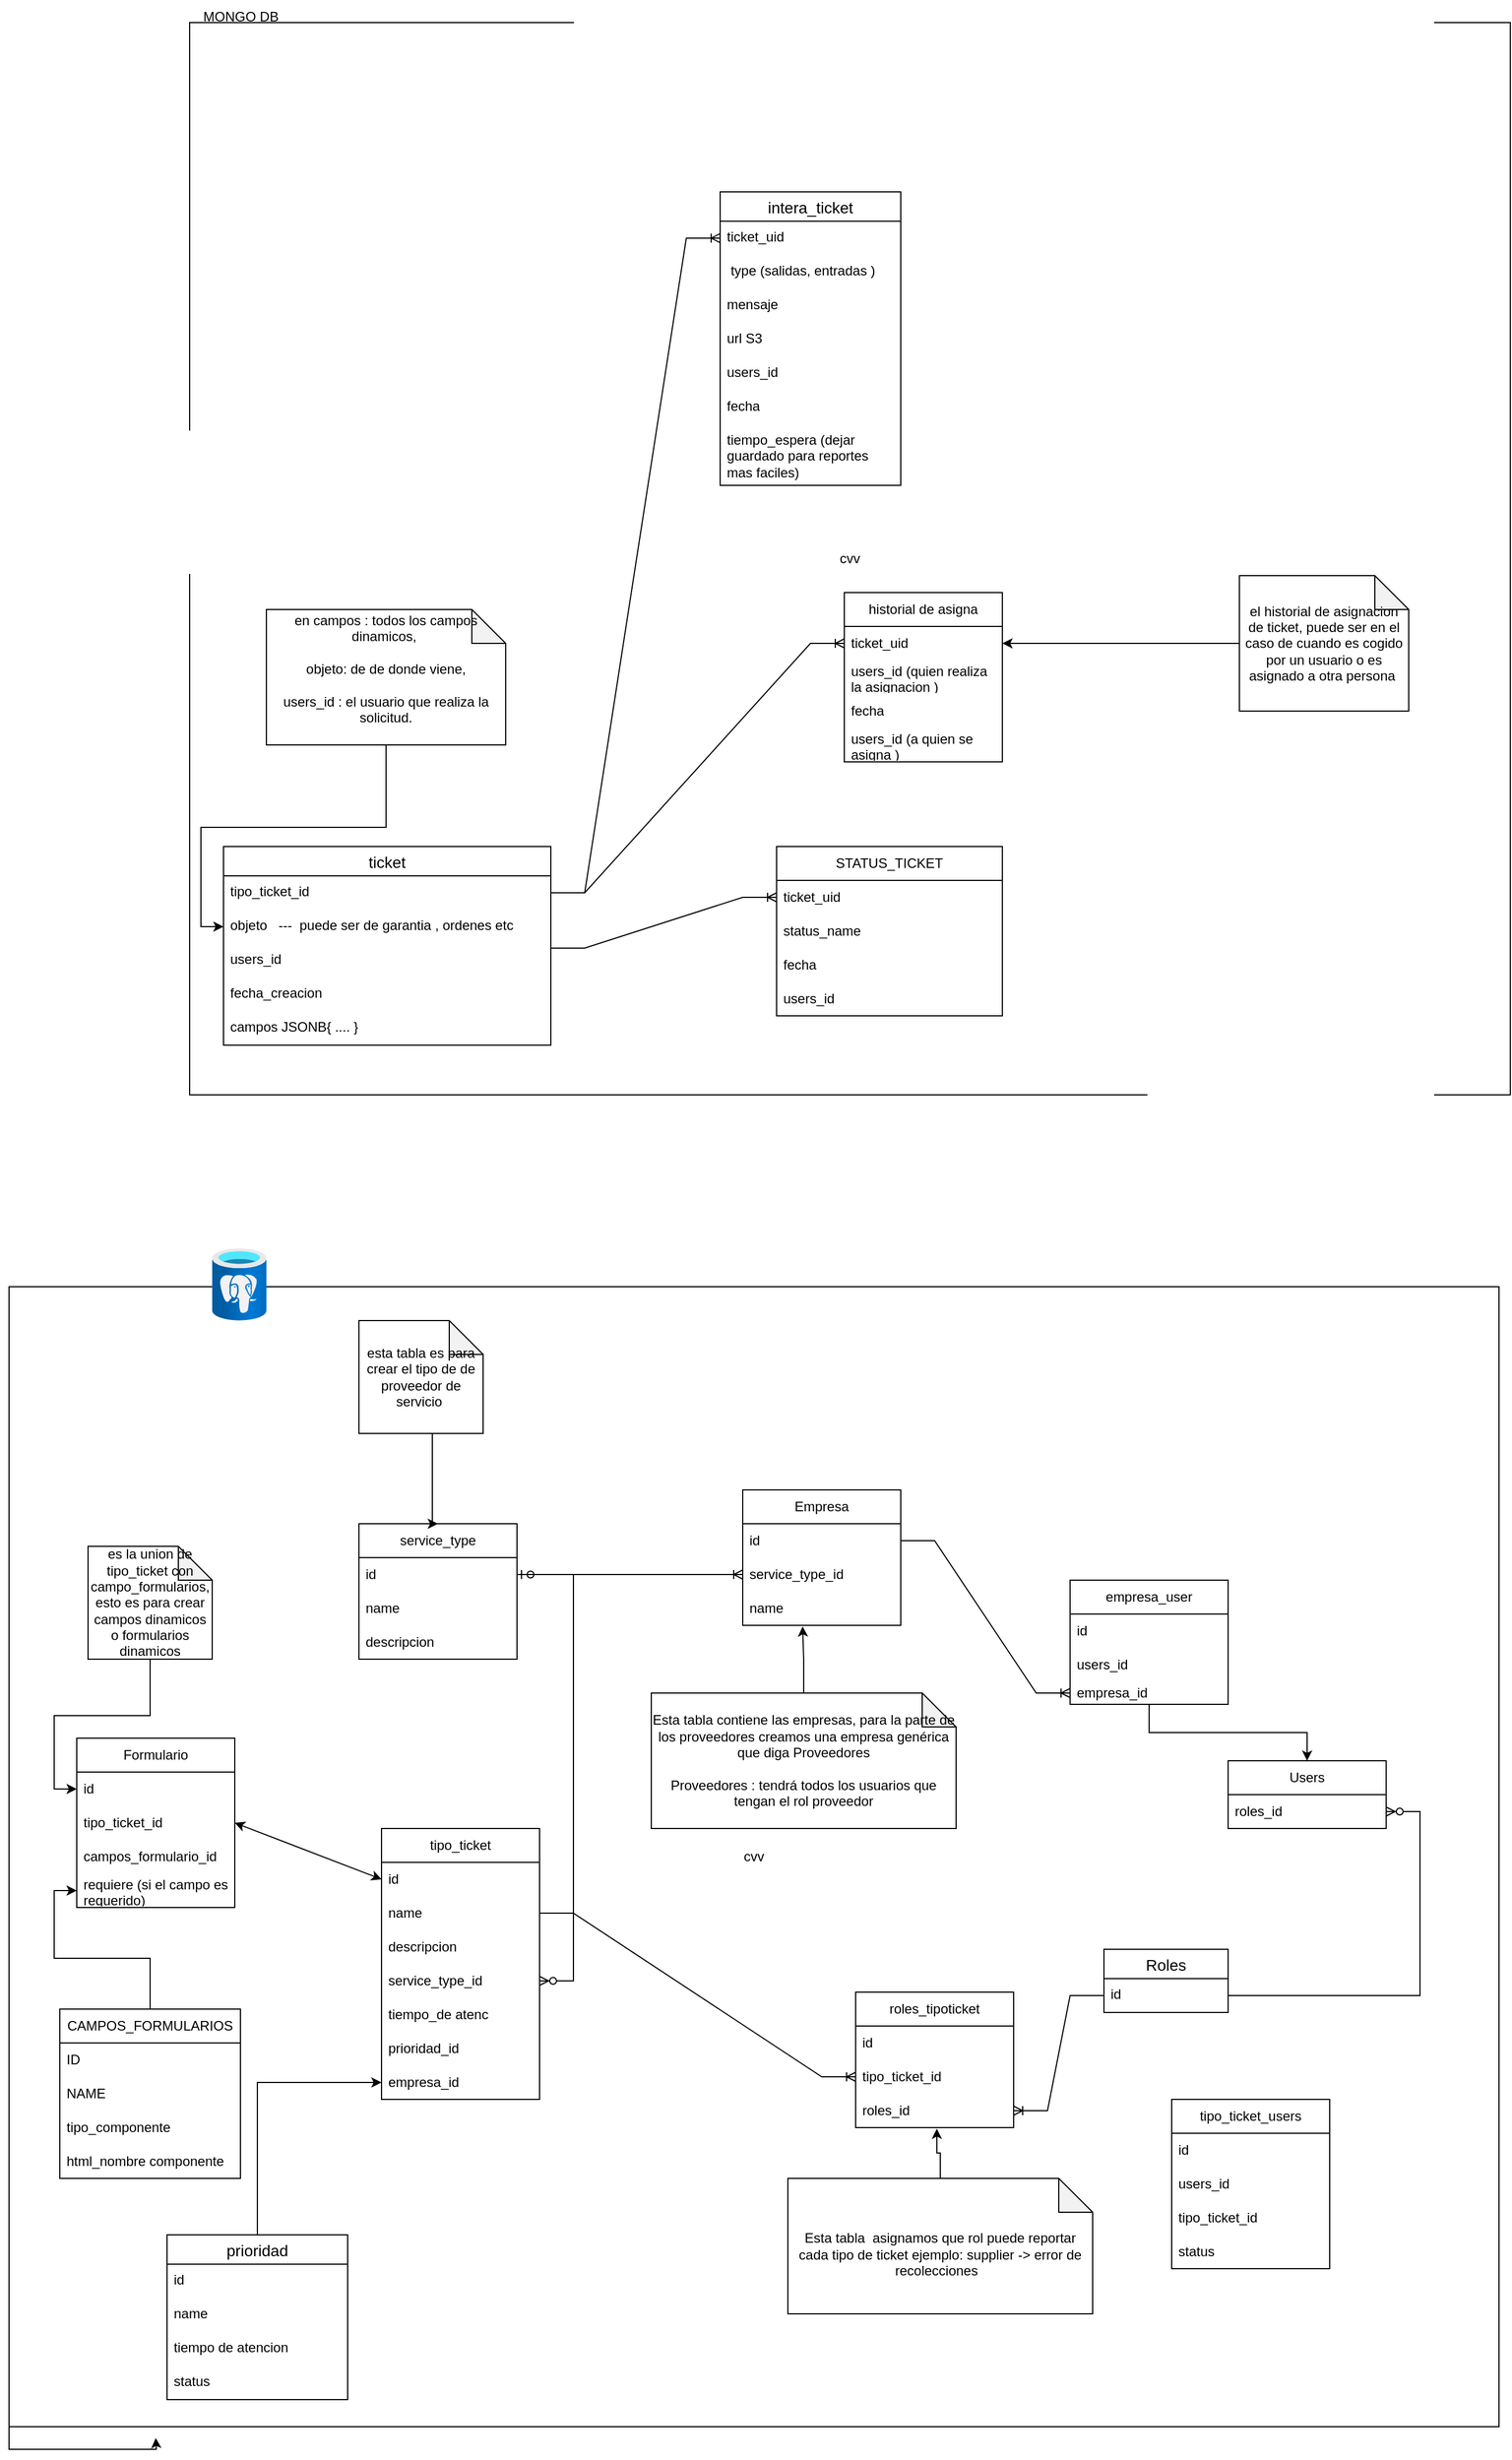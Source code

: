 <mxfile version="22.1.7" type="github">
  <diagram name="Página-1" id="uP4vXigWwdHrko6M8Cvu">
    <mxGraphModel dx="2206" dy="3126" grid="1" gridSize="10" guides="1" tooltips="1" connect="1" arrows="1" fold="1" page="1" pageScale="1" pageWidth="827" pageHeight="1169" math="0" shadow="0">
      <root>
        <mxCell id="0" />
        <mxCell id="1" parent="0" />
        <mxCell id="CEjSGQ_9NDGecTtwq8PR-99" value="cvv" style="rounded=0;whiteSpace=wrap;html=1;" vertex="1" parent="1">
          <mxGeometry x="-130" y="-1280" width="1170" height="950" as="geometry" />
        </mxCell>
        <mxCell id="CEjSGQ_9NDGecTtwq8PR-106" style="edgeStyle=orthogonalEdgeStyle;rounded=0;orthogonalLoop=1;jettySize=auto;html=1;exitX=0;exitY=1;exitDx=0;exitDy=0;" edge="1" parent="1" source="CEjSGQ_9NDGecTtwq8PR-96">
          <mxGeometry relative="1" as="geometry">
            <mxPoint x="-160" y="860" as="targetPoint" />
          </mxGeometry>
        </mxCell>
        <mxCell id="CEjSGQ_9NDGecTtwq8PR-96" value="cvv" style="rounded=0;whiteSpace=wrap;html=1;" vertex="1" parent="1">
          <mxGeometry x="-290" y="-160" width="1320" height="1010" as="geometry" />
        </mxCell>
        <mxCell id="CEjSGQ_9NDGecTtwq8PR-2" value="service_type" style="swimlane;fontStyle=0;childLayout=stackLayout;horizontal=1;startSize=30;horizontalStack=0;resizeParent=1;resizeParentMax=0;resizeLast=0;collapsible=1;marginBottom=0;whiteSpace=wrap;html=1;" vertex="1" parent="1">
          <mxGeometry x="20" y="50" width="140" height="120" as="geometry" />
        </mxCell>
        <mxCell id="CEjSGQ_9NDGecTtwq8PR-3" value="id" style="text;strokeColor=none;fillColor=none;align=left;verticalAlign=middle;spacingLeft=4;spacingRight=4;overflow=hidden;points=[[0,0.5],[1,0.5]];portConstraint=eastwest;rotatable=0;whiteSpace=wrap;html=1;" vertex="1" parent="CEjSGQ_9NDGecTtwq8PR-2">
          <mxGeometry y="30" width="140" height="30" as="geometry" />
        </mxCell>
        <mxCell id="CEjSGQ_9NDGecTtwq8PR-4" value="name" style="text;strokeColor=none;fillColor=none;align=left;verticalAlign=middle;spacingLeft=4;spacingRight=4;overflow=hidden;points=[[0,0.5],[1,0.5]];portConstraint=eastwest;rotatable=0;whiteSpace=wrap;html=1;" vertex="1" parent="CEjSGQ_9NDGecTtwq8PR-2">
          <mxGeometry y="60" width="140" height="30" as="geometry" />
        </mxCell>
        <mxCell id="CEjSGQ_9NDGecTtwq8PR-5" value="descripcion&amp;nbsp;" style="text;strokeColor=none;fillColor=none;align=left;verticalAlign=middle;spacingLeft=4;spacingRight=4;overflow=hidden;points=[[0,0.5],[1,0.5]];portConstraint=eastwest;rotatable=0;whiteSpace=wrap;html=1;" vertex="1" parent="CEjSGQ_9NDGecTtwq8PR-2">
          <mxGeometry y="90" width="140" height="30" as="geometry" />
        </mxCell>
        <mxCell id="CEjSGQ_9NDGecTtwq8PR-29" value="" style="edgeStyle=orthogonalEdgeStyle;rounded=0;orthogonalLoop=1;jettySize=auto;html=1;" edge="1" parent="1" source="CEjSGQ_9NDGecTtwq8PR-6" target="CEjSGQ_9NDGecTtwq8PR-23">
          <mxGeometry relative="1" as="geometry" />
        </mxCell>
        <mxCell id="CEjSGQ_9NDGecTtwq8PR-6" value="empresa_user" style="swimlane;fontStyle=0;childLayout=stackLayout;horizontal=1;startSize=30;horizontalStack=0;resizeParent=1;resizeParentMax=0;resizeLast=0;collapsible=1;marginBottom=0;whiteSpace=wrap;html=1;" vertex="1" parent="1">
          <mxGeometry x="650" y="100" width="140" height="110" as="geometry" />
        </mxCell>
        <mxCell id="CEjSGQ_9NDGecTtwq8PR-7" value="id" style="text;strokeColor=none;fillColor=none;align=left;verticalAlign=middle;spacingLeft=4;spacingRight=4;overflow=hidden;points=[[0,0.5],[1,0.5]];portConstraint=eastwest;rotatable=0;whiteSpace=wrap;html=1;" vertex="1" parent="CEjSGQ_9NDGecTtwq8PR-6">
          <mxGeometry y="30" width="140" height="30" as="geometry" />
        </mxCell>
        <mxCell id="CEjSGQ_9NDGecTtwq8PR-8" value="users_id" style="text;strokeColor=none;fillColor=none;align=left;verticalAlign=middle;spacingLeft=4;spacingRight=4;overflow=hidden;points=[[0,0.5],[1,0.5]];portConstraint=eastwest;rotatable=0;whiteSpace=wrap;html=1;" vertex="1" parent="CEjSGQ_9NDGecTtwq8PR-6">
          <mxGeometry y="60" width="140" height="30" as="geometry" />
        </mxCell>
        <mxCell id="CEjSGQ_9NDGecTtwq8PR-9" value="empresa_id" style="text;strokeColor=none;fillColor=none;align=left;verticalAlign=middle;spacingLeft=4;spacingRight=4;overflow=hidden;points=[[0,0.5],[1,0.5]];portConstraint=eastwest;rotatable=0;whiteSpace=wrap;html=1;" vertex="1" parent="CEjSGQ_9NDGecTtwq8PR-6">
          <mxGeometry y="90" width="140" height="20" as="geometry" />
        </mxCell>
        <mxCell id="CEjSGQ_9NDGecTtwq8PR-14" value="Empresa" style="swimlane;fontStyle=0;childLayout=stackLayout;horizontal=1;startSize=30;horizontalStack=0;resizeParent=1;resizeParentMax=0;resizeLast=0;collapsible=1;marginBottom=0;whiteSpace=wrap;html=1;" vertex="1" parent="1">
          <mxGeometry x="360" y="20" width="140" height="120" as="geometry" />
        </mxCell>
        <mxCell id="CEjSGQ_9NDGecTtwq8PR-15" value="id" style="text;strokeColor=none;fillColor=none;align=left;verticalAlign=middle;spacingLeft=4;spacingRight=4;overflow=hidden;points=[[0,0.5],[1,0.5]];portConstraint=eastwest;rotatable=0;whiteSpace=wrap;html=1;" vertex="1" parent="CEjSGQ_9NDGecTtwq8PR-14">
          <mxGeometry y="30" width="140" height="30" as="geometry" />
        </mxCell>
        <mxCell id="CEjSGQ_9NDGecTtwq8PR-49" value="service_type_id" style="text;strokeColor=none;fillColor=none;align=left;verticalAlign=middle;spacingLeft=4;spacingRight=4;overflow=hidden;points=[[0,0.5],[1,0.5]];portConstraint=eastwest;rotatable=0;whiteSpace=wrap;html=1;" vertex="1" parent="CEjSGQ_9NDGecTtwq8PR-14">
          <mxGeometry y="60" width="140" height="30" as="geometry" />
        </mxCell>
        <mxCell id="CEjSGQ_9NDGecTtwq8PR-50" value="name" style="text;strokeColor=none;fillColor=none;align=left;verticalAlign=middle;spacingLeft=4;spacingRight=4;overflow=hidden;points=[[0,0.5],[1,0.5]];portConstraint=eastwest;rotatable=0;whiteSpace=wrap;html=1;" vertex="1" parent="CEjSGQ_9NDGecTtwq8PR-14">
          <mxGeometry y="90" width="140" height="30" as="geometry" />
        </mxCell>
        <mxCell id="CEjSGQ_9NDGecTtwq8PR-23" value="Users&lt;br&gt;" style="swimlane;fontStyle=0;childLayout=stackLayout;horizontal=1;startSize=30;horizontalStack=0;resizeParent=1;resizeParentMax=0;resizeLast=0;collapsible=1;marginBottom=0;whiteSpace=wrap;html=1;" vertex="1" parent="1">
          <mxGeometry x="790" y="260" width="140" height="60" as="geometry" />
        </mxCell>
        <mxCell id="CEjSGQ_9NDGecTtwq8PR-24" value="roles_id" style="text;strokeColor=none;fillColor=none;align=left;verticalAlign=middle;spacingLeft=4;spacingRight=4;overflow=hidden;points=[[0,0.5],[1,0.5]];portConstraint=eastwest;rotatable=0;whiteSpace=wrap;html=1;" vertex="1" parent="CEjSGQ_9NDGecTtwq8PR-23">
          <mxGeometry y="30" width="140" height="30" as="geometry" />
        </mxCell>
        <mxCell id="CEjSGQ_9NDGecTtwq8PR-37" value="tipo_ticket" style="swimlane;fontStyle=0;childLayout=stackLayout;horizontal=1;startSize=30;horizontalStack=0;resizeParent=1;resizeParentMax=0;resizeLast=0;collapsible=1;marginBottom=0;whiteSpace=wrap;html=1;" vertex="1" parent="1">
          <mxGeometry x="40" y="320" width="140" height="240" as="geometry" />
        </mxCell>
        <mxCell id="CEjSGQ_9NDGecTtwq8PR-124" value="id" style="text;strokeColor=none;fillColor=none;align=left;verticalAlign=middle;spacingLeft=4;spacingRight=4;overflow=hidden;points=[[0,0.5],[1,0.5]];portConstraint=eastwest;rotatable=0;whiteSpace=wrap;html=1;" vertex="1" parent="CEjSGQ_9NDGecTtwq8PR-37">
          <mxGeometry y="30" width="140" height="30" as="geometry" />
        </mxCell>
        <mxCell id="CEjSGQ_9NDGecTtwq8PR-42" value="name" style="text;strokeColor=none;fillColor=none;align=left;verticalAlign=middle;spacingLeft=4;spacingRight=4;overflow=hidden;points=[[0,0.5],[1,0.5]];portConstraint=eastwest;rotatable=0;whiteSpace=wrap;html=1;" vertex="1" parent="CEjSGQ_9NDGecTtwq8PR-37">
          <mxGeometry y="60" width="140" height="30" as="geometry" />
        </mxCell>
        <mxCell id="CEjSGQ_9NDGecTtwq8PR-43" value="descripcion" style="text;strokeColor=none;fillColor=none;align=left;verticalAlign=middle;spacingLeft=4;spacingRight=4;overflow=hidden;points=[[0,0.5],[1,0.5]];portConstraint=eastwest;rotatable=0;whiteSpace=wrap;html=1;" vertex="1" parent="CEjSGQ_9NDGecTtwq8PR-37">
          <mxGeometry y="90" width="140" height="30" as="geometry" />
        </mxCell>
        <mxCell id="CEjSGQ_9NDGecTtwq8PR-45" value="service_type_id" style="text;strokeColor=none;fillColor=none;align=left;verticalAlign=middle;spacingLeft=4;spacingRight=4;overflow=hidden;points=[[0,0.5],[1,0.5]];portConstraint=eastwest;rotatable=0;whiteSpace=wrap;html=1;" vertex="1" parent="CEjSGQ_9NDGecTtwq8PR-37">
          <mxGeometry y="120" width="140" height="30" as="geometry" />
        </mxCell>
        <mxCell id="CEjSGQ_9NDGecTtwq8PR-66" value="tiempo_de atenc" style="text;strokeColor=none;fillColor=none;align=left;verticalAlign=middle;spacingLeft=4;spacingRight=4;overflow=hidden;points=[[0,0.5],[1,0.5]];portConstraint=eastwest;rotatable=0;whiteSpace=wrap;html=1;" vertex="1" parent="CEjSGQ_9NDGecTtwq8PR-37">
          <mxGeometry y="150" width="140" height="30" as="geometry" />
        </mxCell>
        <mxCell id="CEjSGQ_9NDGecTtwq8PR-67" value="prioridad_id" style="text;strokeColor=none;fillColor=none;align=left;verticalAlign=middle;spacingLeft=4;spacingRight=4;overflow=hidden;points=[[0,0.5],[1,0.5]];portConstraint=eastwest;rotatable=0;whiteSpace=wrap;html=1;" vertex="1" parent="CEjSGQ_9NDGecTtwq8PR-37">
          <mxGeometry y="180" width="140" height="30" as="geometry" />
        </mxCell>
        <mxCell id="CEjSGQ_9NDGecTtwq8PR-73" value="empresa_id" style="text;strokeColor=none;fillColor=none;align=left;verticalAlign=middle;spacingLeft=4;spacingRight=4;overflow=hidden;points=[[0,0.5],[1,0.5]];portConstraint=eastwest;rotatable=0;whiteSpace=wrap;html=1;" vertex="1" parent="CEjSGQ_9NDGecTtwq8PR-37">
          <mxGeometry y="210" width="140" height="30" as="geometry" />
        </mxCell>
        <mxCell id="CEjSGQ_9NDGecTtwq8PR-51" value="" style="edgeStyle=entityRelationEdgeStyle;fontSize=12;html=1;endArrow=ERoneToMany;startArrow=ERzeroToOne;rounded=0;exitX=1;exitY=0.5;exitDx=0;exitDy=0;entryX=0;entryY=0.5;entryDx=0;entryDy=0;" edge="1" parent="1" source="CEjSGQ_9NDGecTtwq8PR-3" target="CEjSGQ_9NDGecTtwq8PR-49">
          <mxGeometry width="100" height="100" relative="1" as="geometry">
            <mxPoint x="320" y="275" as="sourcePoint" />
            <mxPoint x="400" y="230" as="targetPoint" />
            <Array as="points">
              <mxPoint x="200" y="140" />
              <mxPoint x="170" y="100" />
            </Array>
          </mxGeometry>
        </mxCell>
        <mxCell id="CEjSGQ_9NDGecTtwq8PR-57" value="" style="edgeStyle=entityRelationEdgeStyle;fontSize=12;html=1;endArrow=ERoneToMany;rounded=0;exitX=1;exitY=0.5;exitDx=0;exitDy=0;entryX=0;entryY=0.5;entryDx=0;entryDy=0;" edge="1" parent="1" source="CEjSGQ_9NDGecTtwq8PR-15" target="CEjSGQ_9NDGecTtwq8PR-9">
          <mxGeometry width="100" height="100" relative="1" as="geometry">
            <mxPoint x="550" y="360" as="sourcePoint" />
            <mxPoint x="650" y="260" as="targetPoint" />
            <Array as="points">
              <mxPoint x="410" y="370" />
              <mxPoint x="640" y="300" />
              <mxPoint x="590" y="330" />
            </Array>
          </mxGeometry>
        </mxCell>
        <mxCell id="CEjSGQ_9NDGecTtwq8PR-58" value="Roles" style="swimlane;fontStyle=0;childLayout=stackLayout;horizontal=1;startSize=26;horizontalStack=0;resizeParent=1;resizeParentMax=0;resizeLast=0;collapsible=1;marginBottom=0;align=center;fontSize=14;" vertex="1" parent="1">
          <mxGeometry x="680" y="427" width="110" height="56" as="geometry" />
        </mxCell>
        <mxCell id="CEjSGQ_9NDGecTtwq8PR-59" value="id" style="text;strokeColor=none;fillColor=none;spacingLeft=4;spacingRight=4;overflow=hidden;rotatable=0;points=[[0,0.5],[1,0.5]];portConstraint=eastwest;fontSize=12;whiteSpace=wrap;html=1;" vertex="1" parent="CEjSGQ_9NDGecTtwq8PR-58">
          <mxGeometry y="26" width="110" height="30" as="geometry" />
        </mxCell>
        <mxCell id="CEjSGQ_9NDGecTtwq8PR-62" value="" style="edgeStyle=entityRelationEdgeStyle;fontSize=12;html=1;endArrow=ERzeroToMany;endFill=1;rounded=0;exitX=1;exitY=0.5;exitDx=0;exitDy=0;" edge="1" parent="1" source="CEjSGQ_9NDGecTtwq8PR-59" target="CEjSGQ_9NDGecTtwq8PR-24">
          <mxGeometry width="100" height="100" relative="1" as="geometry">
            <mxPoint x="610" y="450.99" as="sourcePoint" />
            <mxPoint x="757" y="300.0" as="targetPoint" />
            <Array as="points">
              <mxPoint x="540" y="335.99" />
              <mxPoint x="620" y="275.99" />
              <mxPoint x="620" y="325.99" />
            </Array>
          </mxGeometry>
        </mxCell>
        <mxCell id="CEjSGQ_9NDGecTtwq8PR-68" value="" style="edgeStyle=entityRelationEdgeStyle;fontSize=12;html=1;endArrow=ERzeroToMany;endFill=1;rounded=0;exitX=1;exitY=0.5;exitDx=0;exitDy=0;" edge="1" parent="1" source="CEjSGQ_9NDGecTtwq8PR-3" target="CEjSGQ_9NDGecTtwq8PR-45">
          <mxGeometry width="100" height="100" relative="1" as="geometry">
            <mxPoint x="20" y="90" as="sourcePoint" />
            <mxPoint x="100" y="570" as="targetPoint" />
            <Array as="points">
              <mxPoint x="170" y="515" />
            </Array>
          </mxGeometry>
        </mxCell>
        <mxCell id="CEjSGQ_9NDGecTtwq8PR-75" value="" style="edgeStyle=orthogonalEdgeStyle;rounded=0;orthogonalLoop=1;jettySize=auto;html=1;" edge="1" parent="1" source="CEjSGQ_9NDGecTtwq8PR-69" target="CEjSGQ_9NDGecTtwq8PR-73">
          <mxGeometry relative="1" as="geometry" />
        </mxCell>
        <mxCell id="CEjSGQ_9NDGecTtwq8PR-69" value="prioridad" style="swimlane;fontStyle=0;childLayout=stackLayout;horizontal=1;startSize=26;horizontalStack=0;resizeParent=1;resizeParentMax=0;resizeLast=0;collapsible=1;marginBottom=0;align=center;fontSize=14;" vertex="1" parent="1">
          <mxGeometry x="-150" y="680" width="160" height="146" as="geometry" />
        </mxCell>
        <mxCell id="CEjSGQ_9NDGecTtwq8PR-70" value="id" style="text;strokeColor=none;fillColor=none;spacingLeft=4;spacingRight=4;overflow=hidden;rotatable=0;points=[[0,0.5],[1,0.5]];portConstraint=eastwest;fontSize=12;whiteSpace=wrap;html=1;" vertex="1" parent="CEjSGQ_9NDGecTtwq8PR-69">
          <mxGeometry y="26" width="160" height="30" as="geometry" />
        </mxCell>
        <mxCell id="CEjSGQ_9NDGecTtwq8PR-71" value="name" style="text;strokeColor=none;fillColor=none;spacingLeft=4;spacingRight=4;overflow=hidden;rotatable=0;points=[[0,0.5],[1,0.5]];portConstraint=eastwest;fontSize=12;whiteSpace=wrap;html=1;" vertex="1" parent="CEjSGQ_9NDGecTtwq8PR-69">
          <mxGeometry y="56" width="160" height="30" as="geometry" />
        </mxCell>
        <mxCell id="CEjSGQ_9NDGecTtwq8PR-72" value="tiempo de atencion" style="text;strokeColor=none;fillColor=none;spacingLeft=4;spacingRight=4;overflow=hidden;rotatable=0;points=[[0,0.5],[1,0.5]];portConstraint=eastwest;fontSize=12;whiteSpace=wrap;html=1;" vertex="1" parent="CEjSGQ_9NDGecTtwq8PR-69">
          <mxGeometry y="86" width="160" height="30" as="geometry" />
        </mxCell>
        <mxCell id="CEjSGQ_9NDGecTtwq8PR-74" value="status&lt;br&gt;" style="text;strokeColor=none;fillColor=none;spacingLeft=4;spacingRight=4;overflow=hidden;rotatable=0;points=[[0,0.5],[1,0.5]];portConstraint=eastwest;fontSize=12;whiteSpace=wrap;html=1;" vertex="1" parent="CEjSGQ_9NDGecTtwq8PR-69">
          <mxGeometry y="116" width="160" height="30" as="geometry" />
        </mxCell>
        <mxCell id="CEjSGQ_9NDGecTtwq8PR-78" value="" style="edgeStyle=orthogonalEdgeStyle;rounded=0;orthogonalLoop=1;jettySize=auto;html=1;entryX=0.5;entryY=0;entryDx=0;entryDy=0;" edge="1" parent="1" source="CEjSGQ_9NDGecTtwq8PR-77" target="CEjSGQ_9NDGecTtwq8PR-2">
          <mxGeometry relative="1" as="geometry">
            <Array as="points">
              <mxPoint x="85" y="50" />
            </Array>
          </mxGeometry>
        </mxCell>
        <mxCell id="CEjSGQ_9NDGecTtwq8PR-77" value="esta tabla es para crear el tipo de de proveedor de servicio&amp;nbsp;" style="shape=note;whiteSpace=wrap;html=1;backgroundOutline=1;darkOpacity=0.05;" vertex="1" parent="1">
          <mxGeometry x="20" y="-130" width="110" height="100" as="geometry" />
        </mxCell>
        <mxCell id="CEjSGQ_9NDGecTtwq8PR-81" value="" style="edgeStyle=orthogonalEdgeStyle;rounded=0;orthogonalLoop=1;jettySize=auto;html=1;entryX=0.379;entryY=1.033;entryDx=0;entryDy=0;entryPerimeter=0;" edge="1" parent="1" source="CEjSGQ_9NDGecTtwq8PR-79" target="CEjSGQ_9NDGecTtwq8PR-50">
          <mxGeometry relative="1" as="geometry">
            <mxPoint x="365" y="200" as="targetPoint" />
          </mxGeometry>
        </mxCell>
        <mxCell id="CEjSGQ_9NDGecTtwq8PR-79" value="Esta tabla contiene las empresas, para la parte de los proveedores creamos una empresa genérica que diga Proveedores&lt;br&gt;&lt;br&gt;Proveedores : tendrá todos los usuarios que tengan el rol proveedor" style="shape=note;whiteSpace=wrap;html=1;backgroundOutline=1;darkOpacity=0.05;" vertex="1" parent="1">
          <mxGeometry x="279" y="200" width="270" height="120" as="geometry" />
        </mxCell>
        <mxCell id="CEjSGQ_9NDGecTtwq8PR-82" value="roles_tipoticket" style="swimlane;fontStyle=0;childLayout=stackLayout;horizontal=1;startSize=30;horizontalStack=0;resizeParent=1;resizeParentMax=0;resizeLast=0;collapsible=1;marginBottom=0;whiteSpace=wrap;html=1;" vertex="1" parent="1">
          <mxGeometry x="460" y="465" width="140" height="120" as="geometry" />
        </mxCell>
        <mxCell id="CEjSGQ_9NDGecTtwq8PR-83" value="id" style="text;strokeColor=none;fillColor=none;align=left;verticalAlign=middle;spacingLeft=4;spacingRight=4;overflow=hidden;points=[[0,0.5],[1,0.5]];portConstraint=eastwest;rotatable=0;whiteSpace=wrap;html=1;" vertex="1" parent="CEjSGQ_9NDGecTtwq8PR-82">
          <mxGeometry y="30" width="140" height="30" as="geometry" />
        </mxCell>
        <mxCell id="CEjSGQ_9NDGecTtwq8PR-84" value="tipo_ticket_id" style="text;strokeColor=none;fillColor=none;align=left;verticalAlign=middle;spacingLeft=4;spacingRight=4;overflow=hidden;points=[[0,0.5],[1,0.5]];portConstraint=eastwest;rotatable=0;whiteSpace=wrap;html=1;" vertex="1" parent="CEjSGQ_9NDGecTtwq8PR-82">
          <mxGeometry y="60" width="140" height="30" as="geometry" />
        </mxCell>
        <mxCell id="CEjSGQ_9NDGecTtwq8PR-85" value="roles_id" style="text;strokeColor=none;fillColor=none;align=left;verticalAlign=middle;spacingLeft=4;spacingRight=4;overflow=hidden;points=[[0,0.5],[1,0.5]];portConstraint=eastwest;rotatable=0;whiteSpace=wrap;html=1;" vertex="1" parent="CEjSGQ_9NDGecTtwq8PR-82">
          <mxGeometry y="90" width="140" height="30" as="geometry" />
        </mxCell>
        <mxCell id="CEjSGQ_9NDGecTtwq8PR-87" value="" style="edgeStyle=orthogonalEdgeStyle;rounded=0;orthogonalLoop=1;jettySize=auto;html=1;entryX=0.514;entryY=1.033;entryDx=0;entryDy=0;entryPerimeter=0;" edge="1" parent="1" source="CEjSGQ_9NDGecTtwq8PR-86" target="CEjSGQ_9NDGecTtwq8PR-85">
          <mxGeometry relative="1" as="geometry" />
        </mxCell>
        <mxCell id="CEjSGQ_9NDGecTtwq8PR-86" value="&lt;br&gt;Esta tabla&amp;nbsp; asignamos que rol puede reportar cada tipo de ticket ejemplo: supplier -&amp;gt; error de recolecciones&amp;nbsp;&amp;nbsp;" style="shape=note;whiteSpace=wrap;html=1;backgroundOutline=1;darkOpacity=0.05;" vertex="1" parent="1">
          <mxGeometry x="400" y="630" width="270" height="120" as="geometry" />
        </mxCell>
        <mxCell id="CEjSGQ_9NDGecTtwq8PR-90" value="" style="edgeStyle=entityRelationEdgeStyle;fontSize=12;html=1;endArrow=ERoneToMany;rounded=0;exitX=1;exitY=0.5;exitDx=0;exitDy=0;" edge="1" parent="1" target="CEjSGQ_9NDGecTtwq8PR-84">
          <mxGeometry width="100" height="100" relative="1" as="geometry">
            <mxPoint x="180" y="395" as="sourcePoint" />
            <mxPoint x="460" y="360" as="targetPoint" />
          </mxGeometry>
        </mxCell>
        <mxCell id="CEjSGQ_9NDGecTtwq8PR-91" value="" style="edgeStyle=entityRelationEdgeStyle;fontSize=12;html=1;endArrow=ERoneToMany;rounded=0;exitX=0;exitY=0.5;exitDx=0;exitDy=0;entryX=1;entryY=0.5;entryDx=0;entryDy=0;" edge="1" parent="1" source="CEjSGQ_9NDGecTtwq8PR-59" target="CEjSGQ_9NDGecTtwq8PR-85">
          <mxGeometry width="100" height="100" relative="1" as="geometry">
            <mxPoint x="360" y="460" as="sourcePoint" />
            <mxPoint x="460" y="360" as="targetPoint" />
            <Array as="points">
              <mxPoint x="570" y="380" />
            </Array>
          </mxGeometry>
        </mxCell>
        <mxCell id="CEjSGQ_9NDGecTtwq8PR-92" value="ticket" style="swimlane;fontStyle=0;childLayout=stackLayout;horizontal=1;startSize=26;horizontalStack=0;resizeParent=1;resizeParentMax=0;resizeLast=0;collapsible=1;marginBottom=0;align=center;fontSize=14;" vertex="1" parent="1">
          <mxGeometry x="-100" y="-550" width="290" height="176" as="geometry" />
        </mxCell>
        <mxCell id="CEjSGQ_9NDGecTtwq8PR-93" value="tipo_ticket_id" style="text;strokeColor=none;fillColor=none;spacingLeft=4;spacingRight=4;overflow=hidden;rotatable=0;points=[[0,0.5],[1,0.5]];portConstraint=eastwest;fontSize=12;whiteSpace=wrap;html=1;" vertex="1" parent="CEjSGQ_9NDGecTtwq8PR-92">
          <mxGeometry y="26" width="290" height="30" as="geometry" />
        </mxCell>
        <mxCell id="CEjSGQ_9NDGecTtwq8PR-94" value="objeto&amp;nbsp; &amp;nbsp;---&amp;nbsp; puede ser de garantia , ordenes etc" style="text;strokeColor=none;fillColor=none;spacingLeft=4;spacingRight=4;overflow=hidden;rotatable=0;points=[[0,0.5],[1,0.5]];portConstraint=eastwest;fontSize=12;whiteSpace=wrap;html=1;" vertex="1" parent="CEjSGQ_9NDGecTtwq8PR-92">
          <mxGeometry y="56" width="290" height="30" as="geometry" />
        </mxCell>
        <mxCell id="CEjSGQ_9NDGecTtwq8PR-131" value="users_id" style="text;strokeColor=none;fillColor=none;spacingLeft=4;spacingRight=4;overflow=hidden;rotatable=0;points=[[0,0.5],[1,0.5]];portConstraint=eastwest;fontSize=12;whiteSpace=wrap;html=1;" vertex="1" parent="CEjSGQ_9NDGecTtwq8PR-92">
          <mxGeometry y="86" width="290" height="30" as="geometry" />
        </mxCell>
        <mxCell id="CEjSGQ_9NDGecTtwq8PR-132" value="fecha_creacion&lt;br&gt;" style="text;strokeColor=none;fillColor=none;spacingLeft=4;spacingRight=4;overflow=hidden;rotatable=0;points=[[0,0.5],[1,0.5]];portConstraint=eastwest;fontSize=12;whiteSpace=wrap;html=1;" vertex="1" parent="CEjSGQ_9NDGecTtwq8PR-92">
          <mxGeometry y="116" width="290" height="30" as="geometry" />
        </mxCell>
        <mxCell id="CEjSGQ_9NDGecTtwq8PR-133" value="campos JSONB{ .... }" style="text;strokeColor=none;fillColor=none;spacingLeft=4;spacingRight=4;overflow=hidden;rotatable=0;points=[[0,0.5],[1,0.5]];portConstraint=eastwest;fontSize=12;whiteSpace=wrap;html=1;" vertex="1" parent="CEjSGQ_9NDGecTtwq8PR-92">
          <mxGeometry y="146" width="290" height="30" as="geometry" />
        </mxCell>
        <mxCell id="CEjSGQ_9NDGecTtwq8PR-98" value="" style="image;aspect=fixed;html=1;points=[];align=center;fontSize=12;image=img/lib/azure2/databases/Azure_Database_PostgreSQL_Server.svg;" vertex="1" parent="1">
          <mxGeometry x="-110" y="-194" width="48" height="64" as="geometry" />
        </mxCell>
        <mxCell id="CEjSGQ_9NDGecTtwq8PR-100" value="MONGO DB" style="text;html=1;align=center;verticalAlign=middle;resizable=0;points=[];autosize=1;strokeColor=none;fillColor=none;" vertex="1" parent="1">
          <mxGeometry x="-130" y="-1300" width="90" height="30" as="geometry" />
        </mxCell>
        <mxCell id="CEjSGQ_9NDGecTtwq8PR-101" value="Formulario" style="swimlane;fontStyle=0;childLayout=stackLayout;horizontal=1;startSize=30;horizontalStack=0;resizeParent=1;resizeParentMax=0;resizeLast=0;collapsible=1;marginBottom=0;whiteSpace=wrap;html=1;" vertex="1" parent="1">
          <mxGeometry x="-230" y="240" width="140" height="150" as="geometry" />
        </mxCell>
        <mxCell id="CEjSGQ_9NDGecTtwq8PR-102" value="id" style="text;strokeColor=none;fillColor=none;align=left;verticalAlign=middle;spacingLeft=4;spacingRight=4;overflow=hidden;points=[[0,0.5],[1,0.5]];portConstraint=eastwest;rotatable=0;whiteSpace=wrap;html=1;" vertex="1" parent="CEjSGQ_9NDGecTtwq8PR-101">
          <mxGeometry y="30" width="140" height="30" as="geometry" />
        </mxCell>
        <mxCell id="CEjSGQ_9NDGecTtwq8PR-103" value="tipo_ticket_id" style="text;strokeColor=none;fillColor=none;align=left;verticalAlign=middle;spacingLeft=4;spacingRight=4;overflow=hidden;points=[[0,0.5],[1,0.5]];portConstraint=eastwest;rotatable=0;whiteSpace=wrap;html=1;" vertex="1" parent="CEjSGQ_9NDGecTtwq8PR-101">
          <mxGeometry y="60" width="140" height="30" as="geometry" />
        </mxCell>
        <mxCell id="CEjSGQ_9NDGecTtwq8PR-104" value="campos_formulario_id" style="text;strokeColor=none;fillColor=none;align=left;verticalAlign=middle;spacingLeft=4;spacingRight=4;overflow=hidden;points=[[0,0.5],[1,0.5]];portConstraint=eastwest;rotatable=0;whiteSpace=wrap;html=1;" vertex="1" parent="CEjSGQ_9NDGecTtwq8PR-101">
          <mxGeometry y="90" width="140" height="30" as="geometry" />
        </mxCell>
        <mxCell id="CEjSGQ_9NDGecTtwq8PR-119" value="requiere (si el campo es requerido)" style="text;strokeColor=none;fillColor=none;align=left;verticalAlign=middle;spacingLeft=4;spacingRight=4;overflow=hidden;points=[[0,0.5],[1,0.5]];portConstraint=eastwest;rotatable=0;whiteSpace=wrap;html=1;" vertex="1" parent="CEjSGQ_9NDGecTtwq8PR-101">
          <mxGeometry y="120" width="140" height="30" as="geometry" />
        </mxCell>
        <mxCell id="CEjSGQ_9NDGecTtwq8PR-107" value="tipo_ticket_users" style="swimlane;fontStyle=0;childLayout=stackLayout;horizontal=1;startSize=30;horizontalStack=0;resizeParent=1;resizeParentMax=0;resizeLast=0;collapsible=1;marginBottom=0;whiteSpace=wrap;html=1;" vertex="1" parent="1">
          <mxGeometry x="740" y="560" width="140" height="150" as="geometry" />
        </mxCell>
        <mxCell id="CEjSGQ_9NDGecTtwq8PR-108" value="id" style="text;strokeColor=none;fillColor=none;align=left;verticalAlign=middle;spacingLeft=4;spacingRight=4;overflow=hidden;points=[[0,0.5],[1,0.5]];portConstraint=eastwest;rotatable=0;whiteSpace=wrap;html=1;" vertex="1" parent="CEjSGQ_9NDGecTtwq8PR-107">
          <mxGeometry y="30" width="140" height="30" as="geometry" />
        </mxCell>
        <mxCell id="CEjSGQ_9NDGecTtwq8PR-109" value="users_id" style="text;strokeColor=none;fillColor=none;align=left;verticalAlign=middle;spacingLeft=4;spacingRight=4;overflow=hidden;points=[[0,0.5],[1,0.5]];portConstraint=eastwest;rotatable=0;whiteSpace=wrap;html=1;" vertex="1" parent="CEjSGQ_9NDGecTtwq8PR-107">
          <mxGeometry y="60" width="140" height="30" as="geometry" />
        </mxCell>
        <mxCell id="CEjSGQ_9NDGecTtwq8PR-110" value="tipo_ticket_id" style="text;strokeColor=none;fillColor=none;align=left;verticalAlign=middle;spacingLeft=4;spacingRight=4;overflow=hidden;points=[[0,0.5],[1,0.5]];portConstraint=eastwest;rotatable=0;whiteSpace=wrap;html=1;" vertex="1" parent="CEjSGQ_9NDGecTtwq8PR-107">
          <mxGeometry y="90" width="140" height="30" as="geometry" />
        </mxCell>
        <mxCell id="CEjSGQ_9NDGecTtwq8PR-165" value="status" style="text;strokeColor=none;fillColor=none;align=left;verticalAlign=middle;spacingLeft=4;spacingRight=4;overflow=hidden;points=[[0,0.5],[1,0.5]];portConstraint=eastwest;rotatable=0;whiteSpace=wrap;html=1;" vertex="1" parent="CEjSGQ_9NDGecTtwq8PR-107">
          <mxGeometry y="120" width="140" height="30" as="geometry" />
        </mxCell>
        <mxCell id="CEjSGQ_9NDGecTtwq8PR-121" value="" style="edgeStyle=orthogonalEdgeStyle;rounded=0;orthogonalLoop=1;jettySize=auto;html=1;" edge="1" parent="1" source="CEjSGQ_9NDGecTtwq8PR-111" target="CEjSGQ_9NDGecTtwq8PR-119">
          <mxGeometry relative="1" as="geometry" />
        </mxCell>
        <mxCell id="CEjSGQ_9NDGecTtwq8PR-111" value="CAMPOS_FORMULARIOS" style="swimlane;fontStyle=0;childLayout=stackLayout;horizontal=1;startSize=30;horizontalStack=0;resizeParent=1;resizeParentMax=0;resizeLast=0;collapsible=1;marginBottom=0;whiteSpace=wrap;html=1;" vertex="1" parent="1">
          <mxGeometry x="-245" y="480" width="160" height="150" as="geometry" />
        </mxCell>
        <mxCell id="CEjSGQ_9NDGecTtwq8PR-112" value="ID" style="text;strokeColor=none;fillColor=none;align=left;verticalAlign=middle;spacingLeft=4;spacingRight=4;overflow=hidden;points=[[0,0.5],[1,0.5]];portConstraint=eastwest;rotatable=0;whiteSpace=wrap;html=1;" vertex="1" parent="CEjSGQ_9NDGecTtwq8PR-111">
          <mxGeometry y="30" width="160" height="30" as="geometry" />
        </mxCell>
        <mxCell id="CEjSGQ_9NDGecTtwq8PR-113" value="NAME" style="text;strokeColor=none;fillColor=none;align=left;verticalAlign=middle;spacingLeft=4;spacingRight=4;overflow=hidden;points=[[0,0.5],[1,0.5]];portConstraint=eastwest;rotatable=0;whiteSpace=wrap;html=1;" vertex="1" parent="CEjSGQ_9NDGecTtwq8PR-111">
          <mxGeometry y="60" width="160" height="30" as="geometry" />
        </mxCell>
        <mxCell id="CEjSGQ_9NDGecTtwq8PR-114" value="tipo_componente" style="text;strokeColor=none;fillColor=none;align=left;verticalAlign=middle;spacingLeft=4;spacingRight=4;overflow=hidden;points=[[0,0.5],[1,0.5]];portConstraint=eastwest;rotatable=0;whiteSpace=wrap;html=1;" vertex="1" parent="CEjSGQ_9NDGecTtwq8PR-111">
          <mxGeometry y="90" width="160" height="30" as="geometry" />
        </mxCell>
        <mxCell id="CEjSGQ_9NDGecTtwq8PR-116" value="html_nombre componente&lt;br&gt;" style="text;strokeColor=none;fillColor=none;align=left;verticalAlign=middle;spacingLeft=4;spacingRight=4;overflow=hidden;points=[[0,0.5],[1,0.5]];portConstraint=eastwest;rotatable=0;whiteSpace=wrap;html=1;" vertex="1" parent="CEjSGQ_9NDGecTtwq8PR-111">
          <mxGeometry y="120" width="160" height="30" as="geometry" />
        </mxCell>
        <mxCell id="CEjSGQ_9NDGecTtwq8PR-118" value="" style="edgeStyle=orthogonalEdgeStyle;rounded=0;orthogonalLoop=1;jettySize=auto;html=1;" edge="1" parent="1" source="CEjSGQ_9NDGecTtwq8PR-117" target="CEjSGQ_9NDGecTtwq8PR-102">
          <mxGeometry relative="1" as="geometry" />
        </mxCell>
        <mxCell id="CEjSGQ_9NDGecTtwq8PR-117" value="es la union de tipo_ticket con campo_formularios, esto es para crear campos dinamicos o formularios dinamicos" style="shape=note;whiteSpace=wrap;html=1;backgroundOutline=1;darkOpacity=0.05;" vertex="1" parent="1">
          <mxGeometry x="-220" y="70" width="110" height="100" as="geometry" />
        </mxCell>
        <mxCell id="CEjSGQ_9NDGecTtwq8PR-125" value="" style="endArrow=classic;startArrow=classic;html=1;rounded=0;entryX=1;entryY=0.5;entryDx=0;entryDy=0;exitX=0;exitY=0.5;exitDx=0;exitDy=0;" edge="1" parent="1" source="CEjSGQ_9NDGecTtwq8PR-124" target="CEjSGQ_9NDGecTtwq8PR-103">
          <mxGeometry width="50" height="50" relative="1" as="geometry">
            <mxPoint x="350" y="350" as="sourcePoint" />
            <mxPoint x="400" y="300" as="targetPoint" />
          </mxGeometry>
        </mxCell>
        <mxCell id="CEjSGQ_9NDGecTtwq8PR-150" value="" style="edgeStyle=orthogonalEdgeStyle;rounded=0;orthogonalLoop=1;jettySize=auto;html=1;" edge="1" parent="1" source="CEjSGQ_9NDGecTtwq8PR-128" target="CEjSGQ_9NDGecTtwq8PR-94">
          <mxGeometry relative="1" as="geometry" />
        </mxCell>
        <mxCell id="CEjSGQ_9NDGecTtwq8PR-128" value="en campos : todos los campos dinamicos,&amp;nbsp;&lt;br&gt;&lt;br&gt;objeto: de de donde viene,&lt;br&gt;&lt;br&gt;users_id : el usuario que realiza la solicitud.&lt;br&gt;&lt;br&gt;" style="shape=note;whiteSpace=wrap;html=1;backgroundOutline=1;darkOpacity=0.05;" vertex="1" parent="1">
          <mxGeometry x="-62" y="-760" width="212" height="120" as="geometry" />
        </mxCell>
        <mxCell id="CEjSGQ_9NDGecTtwq8PR-134" value="STATUS_TICKET" style="swimlane;fontStyle=0;childLayout=stackLayout;horizontal=1;startSize=30;horizontalStack=0;resizeParent=1;resizeParentMax=0;resizeLast=0;collapsible=1;marginBottom=0;whiteSpace=wrap;html=1;" vertex="1" parent="1">
          <mxGeometry x="390" y="-550" width="200" height="150" as="geometry" />
        </mxCell>
        <mxCell id="CEjSGQ_9NDGecTtwq8PR-135" value="ticket_uid" style="text;strokeColor=none;fillColor=none;align=left;verticalAlign=middle;spacingLeft=4;spacingRight=4;overflow=hidden;points=[[0,0.5],[1,0.5]];portConstraint=eastwest;rotatable=0;whiteSpace=wrap;html=1;" vertex="1" parent="CEjSGQ_9NDGecTtwq8PR-134">
          <mxGeometry y="30" width="200" height="30" as="geometry" />
        </mxCell>
        <mxCell id="CEjSGQ_9NDGecTtwq8PR-136" value="status_name" style="text;strokeColor=none;fillColor=none;align=left;verticalAlign=middle;spacingLeft=4;spacingRight=4;overflow=hidden;points=[[0,0.5],[1,0.5]];portConstraint=eastwest;rotatable=0;whiteSpace=wrap;html=1;" vertex="1" parent="CEjSGQ_9NDGecTtwq8PR-134">
          <mxGeometry y="60" width="200" height="30" as="geometry" />
        </mxCell>
        <mxCell id="CEjSGQ_9NDGecTtwq8PR-137" value="fecha&amp;nbsp;" style="text;strokeColor=none;fillColor=none;align=left;verticalAlign=middle;spacingLeft=4;spacingRight=4;overflow=hidden;points=[[0,0.5],[1,0.5]];portConstraint=eastwest;rotatable=0;whiteSpace=wrap;html=1;" vertex="1" parent="CEjSGQ_9NDGecTtwq8PR-134">
          <mxGeometry y="90" width="200" height="30" as="geometry" />
        </mxCell>
        <mxCell id="CEjSGQ_9NDGecTtwq8PR-138" value="users_id" style="text;strokeColor=none;fillColor=none;align=left;verticalAlign=middle;spacingLeft=4;spacingRight=4;overflow=hidden;points=[[0,0.5],[1,0.5]];portConstraint=eastwest;rotatable=0;whiteSpace=wrap;html=1;" vertex="1" parent="CEjSGQ_9NDGecTtwq8PR-134">
          <mxGeometry y="120" width="200" height="30" as="geometry" />
        </mxCell>
        <mxCell id="CEjSGQ_9NDGecTtwq8PR-139" value="historial de asigna" style="swimlane;fontStyle=0;childLayout=stackLayout;horizontal=1;startSize=30;horizontalStack=0;resizeParent=1;resizeParentMax=0;resizeLast=0;collapsible=1;marginBottom=0;whiteSpace=wrap;html=1;" vertex="1" parent="1">
          <mxGeometry x="450" y="-775" width="140" height="150" as="geometry" />
        </mxCell>
        <mxCell id="CEjSGQ_9NDGecTtwq8PR-140" value="ticket_uid" style="text;strokeColor=none;fillColor=none;align=left;verticalAlign=middle;spacingLeft=4;spacingRight=4;overflow=hidden;points=[[0,0.5],[1,0.5]];portConstraint=eastwest;rotatable=0;whiteSpace=wrap;html=1;" vertex="1" parent="CEjSGQ_9NDGecTtwq8PR-139">
          <mxGeometry y="30" width="140" height="30" as="geometry" />
        </mxCell>
        <mxCell id="CEjSGQ_9NDGecTtwq8PR-141" value="users_id (quien realiza la asignacion )" style="text;strokeColor=none;fillColor=none;align=left;verticalAlign=middle;spacingLeft=4;spacingRight=4;overflow=hidden;points=[[0,0.5],[1,0.5]];portConstraint=eastwest;rotatable=0;whiteSpace=wrap;html=1;" vertex="1" parent="CEjSGQ_9NDGecTtwq8PR-139">
          <mxGeometry y="60" width="140" height="30" as="geometry" />
        </mxCell>
        <mxCell id="CEjSGQ_9NDGecTtwq8PR-142" value="fecha" style="text;strokeColor=none;fillColor=none;align=left;verticalAlign=middle;spacingLeft=4;spacingRight=4;overflow=hidden;points=[[0,0.5],[1,0.5]];portConstraint=eastwest;rotatable=0;whiteSpace=wrap;html=1;" vertex="1" parent="CEjSGQ_9NDGecTtwq8PR-139">
          <mxGeometry y="90" width="140" height="30" as="geometry" />
        </mxCell>
        <mxCell id="CEjSGQ_9NDGecTtwq8PR-143" value="users_id (a quien se asigna )" style="text;strokeColor=none;fillColor=none;align=left;verticalAlign=middle;spacingLeft=4;spacingRight=4;overflow=hidden;points=[[0,0.5],[1,0.5]];portConstraint=eastwest;rotatable=0;whiteSpace=wrap;html=1;" vertex="1" parent="CEjSGQ_9NDGecTtwq8PR-139">
          <mxGeometry y="120" width="140" height="30" as="geometry" />
        </mxCell>
        <mxCell id="CEjSGQ_9NDGecTtwq8PR-149" value="" style="edgeStyle=orthogonalEdgeStyle;rounded=0;orthogonalLoop=1;jettySize=auto;html=1;" edge="1" parent="1" source="CEjSGQ_9NDGecTtwq8PR-144" target="CEjSGQ_9NDGecTtwq8PR-140">
          <mxGeometry relative="1" as="geometry" />
        </mxCell>
        <mxCell id="CEjSGQ_9NDGecTtwq8PR-144" value="el historial de asignacion de ticket, puede ser en el caso de cuando es cogido por un usuario o es asignado a otra persona&amp;nbsp;" style="shape=note;whiteSpace=wrap;html=1;backgroundOutline=1;darkOpacity=0.05;" vertex="1" parent="1">
          <mxGeometry x="800" y="-790" width="150" height="120" as="geometry" />
        </mxCell>
        <mxCell id="CEjSGQ_9NDGecTtwq8PR-152" value="" style="edgeStyle=entityRelationEdgeStyle;fontSize=12;html=1;endArrow=ERoneToMany;rounded=0;" edge="1" parent="1" target="CEjSGQ_9NDGecTtwq8PR-135">
          <mxGeometry width="100" height="100" relative="1" as="geometry">
            <mxPoint x="190" y="-460" as="sourcePoint" />
            <mxPoint x="290" y="-560" as="targetPoint" />
          </mxGeometry>
        </mxCell>
        <mxCell id="CEjSGQ_9NDGecTtwq8PR-153" value="" style="edgeStyle=entityRelationEdgeStyle;fontSize=12;html=1;endArrow=ERoneToMany;rounded=0;" edge="1" parent="1" source="CEjSGQ_9NDGecTtwq8PR-93" target="CEjSGQ_9NDGecTtwq8PR-140">
          <mxGeometry width="100" height="100" relative="1" as="geometry">
            <mxPoint x="190" y="-510" as="sourcePoint" />
            <mxPoint x="290" y="-610" as="targetPoint" />
          </mxGeometry>
        </mxCell>
        <mxCell id="CEjSGQ_9NDGecTtwq8PR-154" value="intera_ticket" style="swimlane;fontStyle=0;childLayout=stackLayout;horizontal=1;startSize=26;horizontalStack=0;resizeParent=1;resizeParentMax=0;resizeLast=0;collapsible=1;marginBottom=0;align=center;fontSize=14;" vertex="1" parent="1">
          <mxGeometry x="340" y="-1130" width="160" height="260" as="geometry" />
        </mxCell>
        <mxCell id="CEjSGQ_9NDGecTtwq8PR-155" value="ticket_uid" style="text;strokeColor=none;fillColor=none;spacingLeft=4;spacingRight=4;overflow=hidden;rotatable=0;points=[[0,0.5],[1,0.5]];portConstraint=eastwest;fontSize=12;whiteSpace=wrap;html=1;" vertex="1" parent="CEjSGQ_9NDGecTtwq8PR-154">
          <mxGeometry y="26" width="160" height="30" as="geometry" />
        </mxCell>
        <mxCell id="CEjSGQ_9NDGecTtwq8PR-156" value="&amp;nbsp;type (salidas, entradas )" style="text;strokeColor=none;fillColor=none;spacingLeft=4;spacingRight=4;overflow=hidden;rotatable=0;points=[[0,0.5],[1,0.5]];portConstraint=eastwest;fontSize=12;whiteSpace=wrap;html=1;" vertex="1" parent="CEjSGQ_9NDGecTtwq8PR-154">
          <mxGeometry y="56" width="160" height="30" as="geometry" />
        </mxCell>
        <mxCell id="CEjSGQ_9NDGecTtwq8PR-157" value="mensaje" style="text;strokeColor=none;fillColor=none;spacingLeft=4;spacingRight=4;overflow=hidden;rotatable=0;points=[[0,0.5],[1,0.5]];portConstraint=eastwest;fontSize=12;whiteSpace=wrap;html=1;" vertex="1" parent="CEjSGQ_9NDGecTtwq8PR-154">
          <mxGeometry y="86" width="160" height="30" as="geometry" />
        </mxCell>
        <mxCell id="CEjSGQ_9NDGecTtwq8PR-158" value="url S3" style="text;strokeColor=none;fillColor=none;spacingLeft=4;spacingRight=4;overflow=hidden;rotatable=0;points=[[0,0.5],[1,0.5]];portConstraint=eastwest;fontSize=12;whiteSpace=wrap;html=1;" vertex="1" parent="CEjSGQ_9NDGecTtwq8PR-154">
          <mxGeometry y="116" width="160" height="30" as="geometry" />
        </mxCell>
        <mxCell id="CEjSGQ_9NDGecTtwq8PR-160" value="users_id&amp;nbsp;" style="text;strokeColor=none;fillColor=none;spacingLeft=4;spacingRight=4;overflow=hidden;rotatable=0;points=[[0,0.5],[1,0.5]];portConstraint=eastwest;fontSize=12;whiteSpace=wrap;html=1;" vertex="1" parent="CEjSGQ_9NDGecTtwq8PR-154">
          <mxGeometry y="146" width="160" height="30" as="geometry" />
        </mxCell>
        <mxCell id="CEjSGQ_9NDGecTtwq8PR-161" value="fecha" style="text;strokeColor=none;fillColor=none;spacingLeft=4;spacingRight=4;overflow=hidden;rotatable=0;points=[[0,0.5],[1,0.5]];portConstraint=eastwest;fontSize=12;whiteSpace=wrap;html=1;" vertex="1" parent="CEjSGQ_9NDGecTtwq8PR-154">
          <mxGeometry y="176" width="160" height="30" as="geometry" />
        </mxCell>
        <mxCell id="CEjSGQ_9NDGecTtwq8PR-163" value="tiempo_espera (dejar guardado para reportes mas faciles)" style="text;strokeColor=none;fillColor=none;spacingLeft=4;spacingRight=4;overflow=hidden;rotatable=0;points=[[0,0.5],[1,0.5]];portConstraint=eastwest;fontSize=12;whiteSpace=wrap;html=1;" vertex="1" parent="CEjSGQ_9NDGecTtwq8PR-154">
          <mxGeometry y="206" width="160" height="54" as="geometry" />
        </mxCell>
        <mxCell id="CEjSGQ_9NDGecTtwq8PR-164" value="" style="edgeStyle=entityRelationEdgeStyle;fontSize=12;html=1;endArrow=ERoneToMany;rounded=0;" edge="1" parent="1" source="CEjSGQ_9NDGecTtwq8PR-93" target="CEjSGQ_9NDGecTtwq8PR-155">
          <mxGeometry width="100" height="100" relative="1" as="geometry">
            <mxPoint x="190" y="-510" as="sourcePoint" />
            <mxPoint x="290" y="-610" as="targetPoint" />
          </mxGeometry>
        </mxCell>
      </root>
    </mxGraphModel>
  </diagram>
</mxfile>
